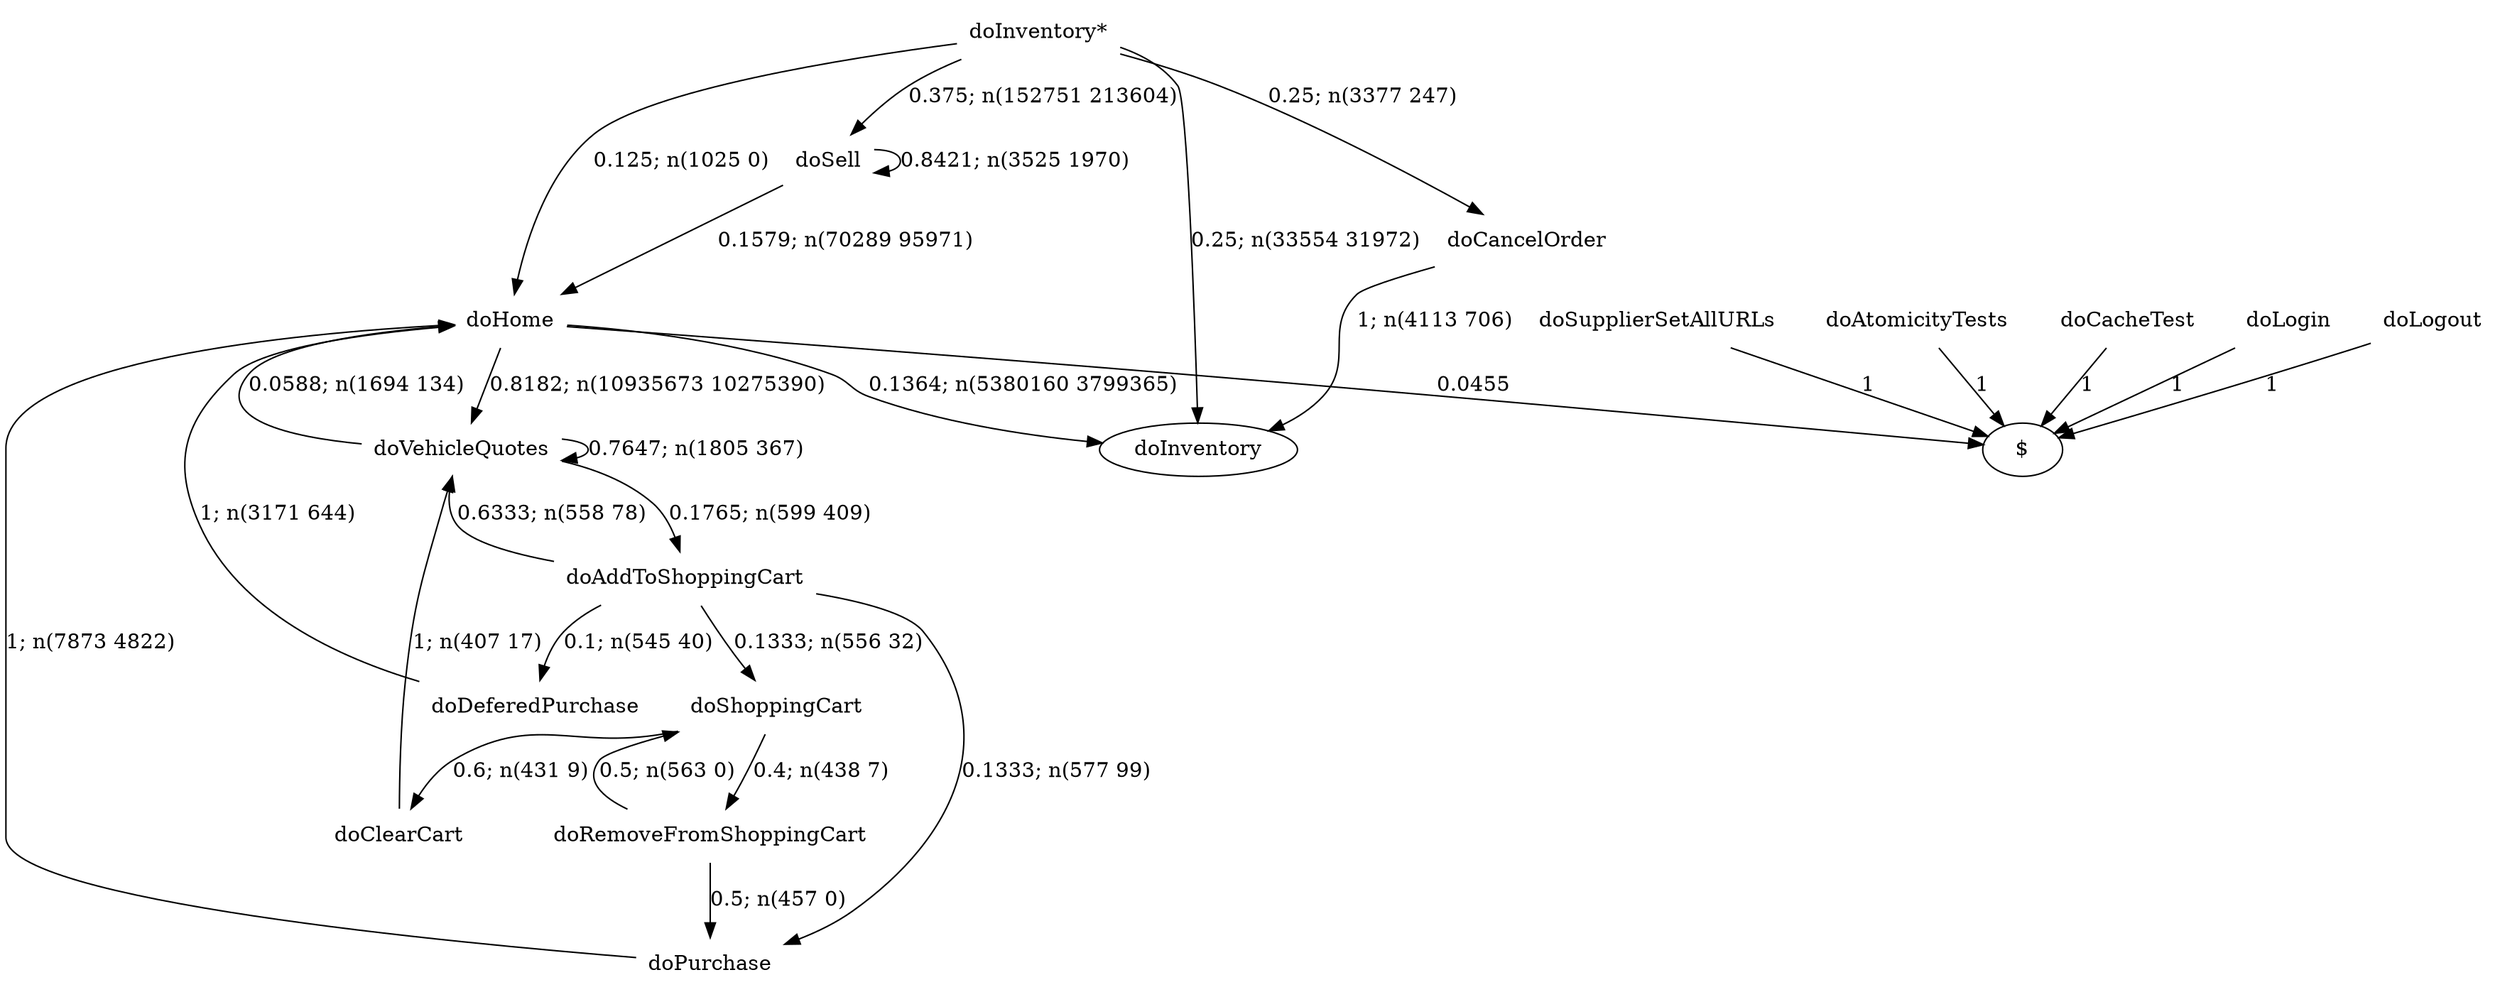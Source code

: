 digraph G {"doInventory*" [label="doInventory*",shape=none];"doSupplierSetAllURLs" [label="doSupplierSetAllURLs",shape=none];"doAtomicityTests" [label="doAtomicityTests",shape=none];"doCacheTest" [label="doCacheTest",shape=none];"doLogin" [label="doLogin",shape=none];"doVehicleQuotes" [label="doVehicleQuotes",shape=none];"doAddToShoppingCart" [label="doAddToShoppingCart",shape=none];"doDeferedPurchase" [label="doDeferedPurchase",shape=none];"doHome" [label="doHome",shape=none];"doShoppingCart" [label="doShoppingCart",shape=none];"doClearCart" [label="doClearCart",shape=none];"doPurchase" [label="doPurchase",shape=none];"doSell" [label="doSell",shape=none];"doLogout" [label="doLogout",shape=none];"doCancelOrder" [label="doCancelOrder",shape=none];"doRemoveFromShoppingCart" [label="doRemoveFromShoppingCart",shape=none];"doInventory*"->"doInventory" [style=solid,label="0.25; n(33554 31972)"];"doInventory*"->"doHome" [style=solid,label="0.125; n(1025 0)"];"doInventory*"->"doSell" [style=solid,label="0.375; n(152751 213604)"];"doInventory*"->"doCancelOrder" [style=solid,label="0.25; n(3377 247)"];"doSupplierSetAllURLs"->"$" [style=solid,label="1"];"doAtomicityTests"->"$" [style=solid,label="1"];"doCacheTest"->"$" [style=solid,label="1"];"doLogin"->"$" [style=solid,label="1"];"doVehicleQuotes"->"doVehicleQuotes" [style=solid,label="0.7647; n(1805 367)"];"doVehicleQuotes"->"doAddToShoppingCart" [style=solid,label="0.1765; n(599 409)"];"doVehicleQuotes"->"doHome" [style=solid,label="0.0588; n(1694 134)"];"doAddToShoppingCart"->"doVehicleQuotes" [style=solid,label="0.6333; n(558 78)"];"doAddToShoppingCart"->"doDeferedPurchase" [style=solid,label="0.1; n(545 40)"];"doAddToShoppingCart"->"doShoppingCart" [style=solid,label="0.1333; n(556 32)"];"doAddToShoppingCart"->"doPurchase" [style=solid,label="0.1333; n(577 99)"];"doDeferedPurchase"->"doHome" [style=solid,label="1; n(3171 644)"];"doHome"->"doInventory" [style=solid,label="0.1364; n(5380160 3799365)"];"doHome"->"doVehicleQuotes" [style=solid,label="0.8182; n(10935673 10275390)"];"doHome"->"$" [style=solid,label="0.0455"];"doShoppingCart"->"doClearCart" [style=solid,label="0.6; n(431 9)"];"doShoppingCart"->"doRemoveFromShoppingCart" [style=solid,label="0.4; n(438 7)"];"doClearCart"->"doVehicleQuotes" [style=solid,label="1; n(407 17)"];"doPurchase"->"doHome" [style=solid,label="1; n(7873 4822)"];"doSell"->"doHome" [style=solid,label="0.1579; n(70289 95971)"];"doSell"->"doSell" [style=solid,label="0.8421; n(3525 1970)"];"doLogout"->"$" [style=solid,label="1"];"doCancelOrder"->"doInventory" [style=solid,label="1; n(4113 706)"];"doRemoveFromShoppingCart"->"doShoppingCart" [style=solid,label="0.5; n(563 0)"];"doRemoveFromShoppingCart"->"doPurchase" [style=solid,label="0.5; n(457 0)"];}